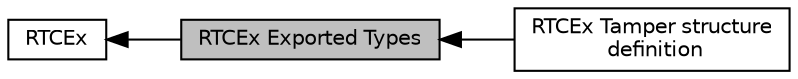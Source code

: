 digraph "RTCEx Exported Types"
{
  edge [fontname="Helvetica",fontsize="10",labelfontname="Helvetica",labelfontsize="10"];
  node [fontname="Helvetica",fontsize="10",shape=box];
  rankdir=LR;
  Node2 [label="RTCEx",height=0.2,width=0.4,color="black", fillcolor="white", style="filled",URL="$group___r_t_c_ex.html",tooltip="RTC Extended HAL module driver."];
  Node1 [label="RTCEx Exported Types",height=0.2,width=0.4,color="black", fillcolor="grey75", style="filled", fontcolor="black",tooltip=" "];
  Node3 [label="RTCEx Tamper structure\l definition",height=0.2,width=0.4,color="black", fillcolor="white", style="filled",URL="$group___r_t_c_ex___tamper__structure__definition.html",tooltip=" "];
  Node2->Node1 [shape=plaintext, dir="back", style="solid"];
  Node1->Node3 [shape=plaintext, dir="back", style="solid"];
}
